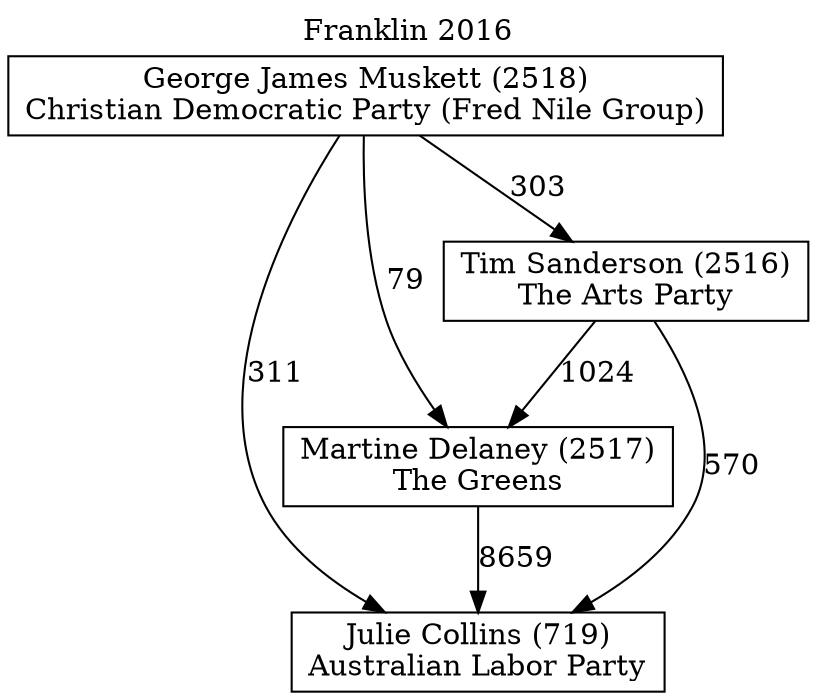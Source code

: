 // House preference flow
digraph "Julie Collins (719)_Franklin_2016" {
	graph [label="Franklin 2016" labelloc=t mclimit=10]
	node [shape=box]
	"George James Muskett (2518)" [label="George James Muskett (2518)
Christian Democratic Party (Fred Nile Group)"]
	"Julie Collins (719)" [label="Julie Collins (719)
Australian Labor Party"]
	"Martine Delaney (2517)" [label="Martine Delaney (2517)
The Greens"]
	"Tim Sanderson (2516)" [label="Tim Sanderson (2516)
The Arts Party"]
	"George James Muskett (2518)" -> "Julie Collins (719)" [label=311]
	"George James Muskett (2518)" -> "Martine Delaney (2517)" [label=79]
	"George James Muskett (2518)" -> "Tim Sanderson (2516)" [label=303]
	"Martine Delaney (2517)" -> "Julie Collins (719)" [label=8659]
	"Tim Sanderson (2516)" -> "Julie Collins (719)" [label=570]
	"Tim Sanderson (2516)" -> "Martine Delaney (2517)" [label=1024]
}
